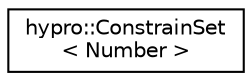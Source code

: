 digraph "Graphical Class Hierarchy"
{
  edge [fontname="Helvetica",fontsize="10",labelfontname="Helvetica",labelfontsize="10"];
  node [fontname="Helvetica",fontsize="10",shape=record];
  rankdir="LR";
  Node1 [label="hypro::ConstrainSet\l\< Number \>",height=0.2,width=0.4,color="black", fillcolor="white", style="filled",URL="$classhypro_1_1ConstrainSet.html"];
}
